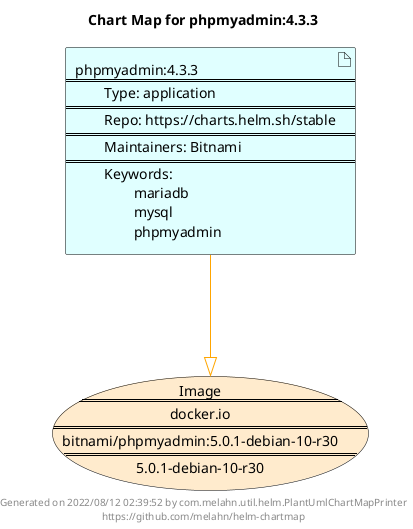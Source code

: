 @startuml
skinparam linetype ortho
skinparam backgroundColor white
skinparam usecaseBorderColor black
skinparam usecaseArrowColor LightSlateGray
skinparam artifactBorderColor black
skinparam artifactArrowColor LightSlateGray

title Chart Map for phpmyadmin:4.3.3

'There is one referenced Helm Chart
artifact "phpmyadmin:4.3.3\n====\n\tType: application\n====\n\tRepo: https://charts.helm.sh/stable\n====\n\tMaintainers: Bitnami\n====\n\tKeywords: \n\t\tmariadb\n\t\tmysql\n\t\tphpmyadmin" as phpmyadmin_4_3_3 #LightCyan

'There is one referenced Docker Image
usecase "Image\n====\ndocker.io\n====\nbitnami/phpmyadmin:5.0.1-debian-10-r30\n====\n5.0.1-debian-10-r30" as docker_io_bitnami_phpmyadmin_5_0_1_debian_10_r30 #BlanchedAlmond

'Chart Dependencies
phpmyadmin_4_3_3--[#orange]-|>docker_io_bitnami_phpmyadmin_5_0_1_debian_10_r30

center footer Generated on 2022/08/12 02:39:52 by com.melahn.util.helm.PlantUmlChartMapPrinter\nhttps://github.com/melahn/helm-chartmap
@enduml
